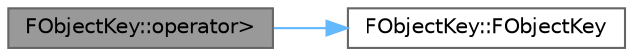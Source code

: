 digraph "FObjectKey::operator&gt;"
{
 // INTERACTIVE_SVG=YES
 // LATEX_PDF_SIZE
  bgcolor="transparent";
  edge [fontname=Helvetica,fontsize=10,labelfontname=Helvetica,labelfontsize=10];
  node [fontname=Helvetica,fontsize=10,shape=box,height=0.2,width=0.4];
  rankdir="LR";
  Node1 [id="Node000001",label="FObjectKey::operator\>",height=0.2,width=0.4,color="gray40", fillcolor="grey60", style="filled", fontcolor="black",tooltip="Compare this key with another."];
  Node1 -> Node2 [id="edge1_Node000001_Node000002",color="steelblue1",style="solid",tooltip=" "];
  Node2 [id="Node000002",label="FObjectKey::FObjectKey",height=0.2,width=0.4,color="grey40", fillcolor="white", style="filled",URL="$dd/d31/structFObjectKey.html#a0a14775061a8f2901160ba881c051100",tooltip="Default constructor."];
}
